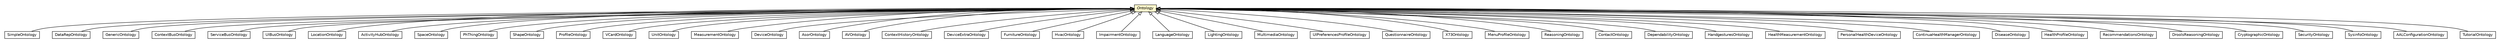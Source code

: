 #!/usr/local/bin/dot
#
# Class diagram 
# Generated by UMLGraph version R5_6-24-gf6e263 (http://www.umlgraph.org/)
#

digraph G {
	edge [fontname="Helvetica",fontsize=10,labelfontname="Helvetica",labelfontsize=10];
	node [fontname="Helvetica",fontsize=10,shape=plaintext];
	nodesep=0.25;
	ranksep=0.5;
	// org.universAAL.middleware.owl.SimpleOntology
	c6137665 [label=<<table title="org.universAAL.middleware.owl.SimpleOntology" border="0" cellborder="1" cellspacing="0" cellpadding="2" port="p" href="./SimpleOntology.html">
		<tr><td><table border="0" cellspacing="0" cellpadding="1">
<tr><td align="center" balign="center"> SimpleOntology </td></tr>
		</table></td></tr>
		</table>>, URL="./SimpleOntology.html", fontname="Helvetica", fontcolor="black", fontsize=10.0];
	// org.universAAL.middleware.owl.Ontology
	c6137667 [label=<<table title="org.universAAL.middleware.owl.Ontology" border="0" cellborder="1" cellspacing="0" cellpadding="2" port="p" bgcolor="lemonChiffon" href="./Ontology.html">
		<tr><td><table border="0" cellspacing="0" cellpadding="1">
<tr><td align="center" balign="center"><font face="Helvetica-Oblique"> Ontology </font></td></tr>
		</table></td></tr>
		</table>>, URL="./Ontology.html", fontname="Helvetica", fontcolor="black", fontsize=10.0];
	// org.universAAL.middleware.owl.DataRepOntology
	c6137675 [label=<<table title="org.universAAL.middleware.owl.DataRepOntology" border="0" cellborder="1" cellspacing="0" cellpadding="2" port="p" href="./DataRepOntology.html">
		<tr><td><table border="0" cellspacing="0" cellpadding="1">
<tr><td align="center" balign="center"> DataRepOntology </td></tr>
		</table></td></tr>
		</table>>, URL="./DataRepOntology.html", fontname="Helvetica", fontcolor="black", fontsize=10.0];
	// org.universAAL.middleware.owl.generic.GenericOntology
	c6137697 [label=<<table title="org.universAAL.middleware.owl.generic.GenericOntology" border="0" cellborder="1" cellspacing="0" cellpadding="2" port="p" href="./generic/GenericOntology.html">
		<tr><td><table border="0" cellspacing="0" cellpadding="1">
<tr><td align="center" balign="center"> GenericOntology </td></tr>
		</table></td></tr>
		</table>>, URL="./generic/GenericOntology.html", fontname="Helvetica", fontcolor="black", fontsize=10.0];
	// org.universAAL.middleware.context.owl.ContextBusOntology
	c6137983 [label=<<table title="org.universAAL.middleware.context.owl.ContextBusOntology" border="0" cellborder="1" cellspacing="0" cellpadding="2" port="p" href="../context/owl/ContextBusOntology.html">
		<tr><td><table border="0" cellspacing="0" cellpadding="1">
<tr><td align="center" balign="center"> ContextBusOntology </td></tr>
		</table></td></tr>
		</table>>, URL="../context/owl/ContextBusOntology.html", fontname="Helvetica", fontcolor="black", fontsize=10.0];
	// org.universAAL.middleware.service.owl.ServiceBusOntology
	c6138033 [label=<<table title="org.universAAL.middleware.service.owl.ServiceBusOntology" border="0" cellborder="1" cellspacing="0" cellpadding="2" port="p" href="../service/owl/ServiceBusOntology.html">
		<tr><td><table border="0" cellspacing="0" cellpadding="1">
<tr><td align="center" balign="center"> ServiceBusOntology </td></tr>
		</table></td></tr>
		</table>>, URL="../service/owl/ServiceBusOntology.html", fontname="Helvetica", fontcolor="black", fontsize=10.0];
	// org.universAAL.middleware.ui.owl.UIBusOntology
	c6138074 [label=<<table title="org.universAAL.middleware.ui.owl.UIBusOntology" border="0" cellborder="1" cellspacing="0" cellpadding="2" port="p" href="../ui/owl/UIBusOntology.html">
		<tr><td><table border="0" cellspacing="0" cellpadding="1">
<tr><td align="center" balign="center"> UIBusOntology </td></tr>
		</table></td></tr>
		</table>>, URL="../ui/owl/UIBusOntology.html", fontname="Helvetica", fontcolor="black", fontsize=10.0];
	// org.universAAL.ontology.location.LocationOntology
	c6138102 [label=<<table title="org.universAAL.ontology.location.LocationOntology" border="0" cellborder="1" cellspacing="0" cellpadding="2" port="p" href="../../ontology/location/LocationOntology.html">
		<tr><td><table border="0" cellspacing="0" cellpadding="1">
<tr><td align="center" balign="center"> LocationOntology </td></tr>
		</table></td></tr>
		</table>>, URL="../../ontology/location/LocationOntology.html", fontname="Helvetica", fontcolor="black", fontsize=10.0];
	// org.universAAL.ontology.ActivityHubOntology
	c6138180 [label=<<table title="org.universAAL.ontology.ActivityHubOntology" border="0" cellborder="1" cellspacing="0" cellpadding="2" port="p" href="../../ontology/ActivityHubOntology.html">
		<tr><td><table border="0" cellspacing="0" cellpadding="1">
<tr><td align="center" balign="center"> ActivityHubOntology </td></tr>
		</table></td></tr>
		</table>>, URL="../../ontology/ActivityHubOntology.html", fontname="Helvetica", fontcolor="black", fontsize=10.0];
	// org.universAAL.ontology.space.SpaceOntology
	c6138196 [label=<<table title="org.universAAL.ontology.space.SpaceOntology" border="0" cellborder="1" cellspacing="0" cellpadding="2" port="p" href="../../ontology/space/SpaceOntology.html">
		<tr><td><table border="0" cellspacing="0" cellpadding="1">
<tr><td align="center" balign="center"> SpaceOntology </td></tr>
		</table></td></tr>
		</table>>, URL="../../ontology/space/SpaceOntology.html", fontname="Helvetica", fontcolor="black", fontsize=10.0];
	// org.universAAL.ontology.phThing.PhThingOntology
	c6138200 [label=<<table title="org.universAAL.ontology.phThing.PhThingOntology" border="0" cellborder="1" cellspacing="0" cellpadding="2" port="p" href="../../ontology/phThing/PhThingOntology.html">
		<tr><td><table border="0" cellspacing="0" cellpadding="1">
<tr><td align="center" balign="center"> PhThingOntology </td></tr>
		</table></td></tr>
		</table>>, URL="../../ontology/phThing/PhThingOntology.html", fontname="Helvetica", fontcolor="black", fontsize=10.0];
	// org.universAAL.ontology.shape.ShapeOntology
	c6138214 [label=<<table title="org.universAAL.ontology.shape.ShapeOntology" border="0" cellborder="1" cellspacing="0" cellpadding="2" port="p" href="../../ontology/shape/ShapeOntology.html">
		<tr><td><table border="0" cellspacing="0" cellpadding="1">
<tr><td align="center" balign="center"> ShapeOntology </td></tr>
		</table></td></tr>
		</table>>, URL="../../ontology/shape/ShapeOntology.html", fontname="Helvetica", fontcolor="black", fontsize=10.0];
	// org.universAAL.ontology.profile.ProfileOntology
	c6138224 [label=<<table title="org.universAAL.ontology.profile.ProfileOntology" border="0" cellborder="1" cellspacing="0" cellpadding="2" port="p" href="../../ontology/profile/ProfileOntology.html">
		<tr><td><table border="0" cellspacing="0" cellpadding="1">
<tr><td align="center" balign="center"> ProfileOntology </td></tr>
		</table></td></tr>
		</table>>, URL="../../ontology/profile/ProfileOntology.html", fontname="Helvetica", fontcolor="black", fontsize=10.0];
	// org.universAAL.ontology.vcard.VCardOntology
	c6138255 [label=<<table title="org.universAAL.ontology.vcard.VCardOntology" border="0" cellborder="1" cellspacing="0" cellpadding="2" port="p" href="../../ontology/vcard/VCardOntology.html">
		<tr><td><table border="0" cellspacing="0" cellpadding="1">
<tr><td align="center" balign="center"> VCardOntology </td></tr>
		</table></td></tr>
		</table>>, URL="../../ontology/vcard/VCardOntology.html", fontname="Helvetica", fontcolor="black", fontsize=10.0];
	// org.universAAL.ontology.unit.UnitOntology
	c6138268 [label=<<table title="org.universAAL.ontology.unit.UnitOntology" border="0" cellborder="1" cellspacing="0" cellpadding="2" port="p" href="../../ontology/unit/UnitOntology.html">
		<tr><td><table border="0" cellspacing="0" cellpadding="1">
<tr><td align="center" balign="center"> UnitOntology </td></tr>
		</table></td></tr>
		</table>>, URL="../../ontology/unit/UnitOntology.html", fontname="Helvetica", fontcolor="black", fontsize=10.0];
	// org.universAAL.ontology.measurement.MeasurementOntology
	c6138280 [label=<<table title="org.universAAL.ontology.measurement.MeasurementOntology" border="0" cellborder="1" cellspacing="0" cellpadding="2" port="p" href="../../ontology/measurement/MeasurementOntology.html">
		<tr><td><table border="0" cellspacing="0" cellpadding="1">
<tr><td align="center" balign="center"> MeasurementOntology </td></tr>
		</table></td></tr>
		</table>>, URL="../../ontology/measurement/MeasurementOntology.html", fontname="Helvetica", fontcolor="black", fontsize=10.0];
	// org.universAAL.ontology.device.DeviceOntology
	c6138340 [label=<<table title="org.universAAL.ontology.device.DeviceOntology" border="0" cellborder="1" cellspacing="0" cellpadding="2" port="p" href="../../ontology/device/DeviceOntology.html">
		<tr><td><table border="0" cellspacing="0" cellpadding="1">
<tr><td align="center" balign="center"> DeviceOntology </td></tr>
		</table></td></tr>
		</table>>, URL="../../ontology/device/DeviceOntology.html", fontname="Helvetica", fontcolor="black", fontsize=10.0];
	// org.universAAL.ontology.asor.AsorOntology
	c6138436 [label=<<table title="org.universAAL.ontology.asor.AsorOntology" border="0" cellborder="1" cellspacing="0" cellpadding="2" port="p" href="../../ontology/asor/AsorOntology.html">
		<tr><td><table border="0" cellspacing="0" cellpadding="1">
<tr><td align="center" balign="center"> AsorOntology </td></tr>
		</table></td></tr>
		</table>>, URL="../../ontology/asor/AsorOntology.html", fontname="Helvetica", fontcolor="black", fontsize=10.0];
	// org.universAAL.ontology.av.AVOntology
	c6138440 [label=<<table title="org.universAAL.ontology.av.AVOntology" border="0" cellborder="1" cellspacing="0" cellpadding="2" port="p" href="../../ontology/av/AVOntology.html">
		<tr><td><table border="0" cellspacing="0" cellpadding="1">
<tr><td align="center" balign="center"> AVOntology </td></tr>
		</table></td></tr>
		</table>>, URL="../../ontology/av/AVOntology.html", fontname="Helvetica", fontcolor="black", fontsize=10.0];
	// org.universAAL.ontology.che.ContextHistoryOntology
	c6138456 [label=<<table title="org.universAAL.ontology.che.ContextHistoryOntology" border="0" cellborder="1" cellspacing="0" cellpadding="2" port="p" href="../../ontology/che/ContextHistoryOntology.html">
		<tr><td><table border="0" cellspacing="0" cellpadding="1">
<tr><td align="center" balign="center"> ContextHistoryOntology </td></tr>
		</table></td></tr>
		</table>>, URL="../../ontology/che/ContextHistoryOntology.html", fontname="Helvetica", fontcolor="black", fontsize=10.0];
	// org.universAAL.ontology.device.home.DeviceExtraOntology
	c6138458 [label=<<table title="org.universAAL.ontology.device.home.DeviceExtraOntology" border="0" cellborder="1" cellspacing="0" cellpadding="2" port="p" href="../../ontology/device/home/DeviceExtraOntology.html">
		<tr><td><table border="0" cellspacing="0" cellpadding="1">
<tr><td align="center" balign="center"> DeviceExtraOntology </td></tr>
		</table></td></tr>
		</table>>, URL="../../ontology/device/home/DeviceExtraOntology.html", fontname="Helvetica", fontcolor="black", fontsize=10.0];
	// org.universAAL.ontology.furniture.FurnitureOntology
	c6138464 [label=<<table title="org.universAAL.ontology.furniture.FurnitureOntology" border="0" cellborder="1" cellspacing="0" cellpadding="2" port="p" href="../../ontology/furniture/FurnitureOntology.html">
		<tr><td><table border="0" cellspacing="0" cellpadding="1">
<tr><td align="center" balign="center"> FurnitureOntology </td></tr>
		</table></td></tr>
		</table>>, URL="../../ontology/furniture/FurnitureOntology.html", fontname="Helvetica", fontcolor="black", fontsize=10.0];
	// org.universAAL.ontology.hvac.HvacOntology
	c6138472 [label=<<table title="org.universAAL.ontology.hvac.HvacOntology" border="0" cellborder="1" cellspacing="0" cellpadding="2" port="p" href="../../ontology/hvac/HvacOntology.html">
		<tr><td><table border="0" cellspacing="0" cellpadding="1">
<tr><td align="center" balign="center"> HvacOntology </td></tr>
		</table></td></tr>
		</table>>, URL="../../ontology/hvac/HvacOntology.html", fontname="Helvetica", fontcolor="black", fontsize=10.0];
	// org.universAAL.ontology.impairment.ImpairmentOntology
	c6138485 [label=<<table title="org.universAAL.ontology.impairment.ImpairmentOntology" border="0" cellborder="1" cellspacing="0" cellpadding="2" port="p" href="../../ontology/impairment/ImpairmentOntology.html">
		<tr><td><table border="0" cellspacing="0" cellpadding="1">
<tr><td align="center" balign="center"> ImpairmentOntology </td></tr>
		</table></td></tr>
		</table>>, URL="../../ontology/impairment/ImpairmentOntology.html", fontname="Helvetica", fontcolor="black", fontsize=10.0];
	// org.universAAL.ontology.language.LanguageOntology
	c6138489 [label=<<table title="org.universAAL.ontology.language.LanguageOntology" border="0" cellborder="1" cellspacing="0" cellpadding="2" port="p" href="../../ontology/language/LanguageOntology.html">
		<tr><td><table border="0" cellspacing="0" cellpadding="1">
<tr><td align="center" balign="center"> LanguageOntology </td></tr>
		</table></td></tr>
		</table>>, URL="../../ontology/language/LanguageOntology.html", fontname="Helvetica", fontcolor="black", fontsize=10.0];
	// org.universAAL.ontology.lighting.LightingOntology
	c6138500 [label=<<table title="org.universAAL.ontology.lighting.LightingOntology" border="0" cellborder="1" cellspacing="0" cellpadding="2" port="p" href="../../ontology/lighting/LightingOntology.html">
		<tr><td><table border="0" cellspacing="0" cellpadding="1">
<tr><td align="center" balign="center"> LightingOntology </td></tr>
		</table></td></tr>
		</table>>, URL="../../ontology/lighting/LightingOntology.html", fontname="Helvetica", fontcolor="black", fontsize=10.0];
	// org.universAAL.ontology.multimedia.MultimediaOntology
	c6138506 [label=<<table title="org.universAAL.ontology.multimedia.MultimediaOntology" border="0" cellborder="1" cellspacing="0" cellpadding="2" port="p" href="../../ontology/multimedia/MultimediaOntology.html">
		<tr><td><table border="0" cellspacing="0" cellpadding="1">
<tr><td align="center" balign="center"> MultimediaOntology </td></tr>
		</table></td></tr>
		</table>>, URL="../../ontology/multimedia/MultimediaOntology.html", fontname="Helvetica", fontcolor="black", fontsize=10.0];
	// org.universAAL.ontology.ui.preferences.UIPreferencesProfileOntology
	c6138522 [label=<<table title="org.universAAL.ontology.ui.preferences.UIPreferencesProfileOntology" border="0" cellborder="1" cellspacing="0" cellpadding="2" port="p" href="../../ontology/ui/preferences/UIPreferencesProfileOntology.html">
		<tr><td><table border="0" cellspacing="0" cellpadding="1">
<tr><td align="center" balign="center"> UIPreferencesProfileOntology </td></tr>
		</table></td></tr>
		</table>>, URL="../../ontology/ui/preferences/UIPreferencesProfileOntology.html", fontname="Helvetica", fontcolor="black", fontsize=10.0];
	// org.universAAL.ontology.questionnaire.QuestionnaireOntology
	c6138530 [label=<<table title="org.universAAL.ontology.questionnaire.QuestionnaireOntology" border="0" cellborder="1" cellspacing="0" cellpadding="2" port="p" href="../../ontology/questionnaire/QuestionnaireOntology.html">
		<tr><td><table border="0" cellspacing="0" cellpadding="1">
<tr><td align="center" balign="center"> QuestionnaireOntology </td></tr>
		</table></td></tr>
		</table>>, URL="../../ontology/questionnaire/QuestionnaireOntology.html", fontname="Helvetica", fontcolor="black", fontsize=10.0];
	// org.universAAL.ontology.X73.X73Ontology
	c6138542 [label=<<table title="org.universAAL.ontology.X73.X73Ontology" border="0" cellborder="1" cellspacing="0" cellpadding="2" port="p" href="../../ontology/X73/X73Ontology.html">
		<tr><td><table border="0" cellspacing="0" cellpadding="1">
<tr><td align="center" balign="center"> X73Ontology </td></tr>
		</table></td></tr>
		</table>>, URL="../../ontology/X73/X73Ontology.html", fontname="Helvetica", fontcolor="black", fontsize=10.0];
	// org.universAAL.ontology.profile.ui.mainmenu.MenuProfileOntology
	c6138553 [label=<<table title="org.universAAL.ontology.profile.ui.mainmenu.MenuProfileOntology" border="0" cellborder="1" cellspacing="0" cellpadding="2" port="p" href="../../ontology/profile/ui/mainmenu/MenuProfileOntology.html">
		<tr><td><table border="0" cellspacing="0" cellpadding="1">
<tr><td align="center" balign="center"> MenuProfileOntology </td></tr>
		</table></td></tr>
		</table>>, URL="../../ontology/profile/ui/mainmenu/MenuProfileOntology.html", fontname="Helvetica", fontcolor="black", fontsize=10.0];
	// org.universAAL.ontology.reasoner.ReasoningOntology
	c6138558 [label=<<table title="org.universAAL.ontology.reasoner.ReasoningOntology" border="0" cellborder="1" cellspacing="0" cellpadding="2" port="p" href="../../ontology/reasoner/ReasoningOntology.html">
		<tr><td><table border="0" cellspacing="0" cellpadding="1">
<tr><td align="center" balign="center"> ReasoningOntology </td></tr>
		</table></td></tr>
		</table>>, URL="../../ontology/reasoner/ReasoningOntology.html", fontname="Helvetica", fontcolor="black", fontsize=10.0];
	// org.universAAL.ontology.profile.contact.ContactOntology
	c6138563 [label=<<table title="org.universAAL.ontology.profile.contact.ContactOntology" border="0" cellborder="1" cellspacing="0" cellpadding="2" port="p" href="../../ontology/profile/contact/ContactOntology.html">
		<tr><td><table border="0" cellspacing="0" cellpadding="1">
<tr><td align="center" balign="center"> ContactOntology </td></tr>
		</table></td></tr>
		</table>>, URL="../../ontology/profile/contact/ContactOntology.html", fontname="Helvetica", fontcolor="black", fontsize=10.0];
	// org.universAAL.ontology.dependability.DependabilityOntology
	c6138569 [label=<<table title="org.universAAL.ontology.dependability.DependabilityOntology" border="0" cellborder="1" cellspacing="0" cellpadding="2" port="p" href="../../ontology/dependability/DependabilityOntology.html">
		<tr><td><table border="0" cellspacing="0" cellpadding="1">
<tr><td align="center" balign="center"> DependabilityOntology </td></tr>
		</table></td></tr>
		</table>>, URL="../../ontology/dependability/DependabilityOntology.html", fontname="Helvetica", fontcolor="black", fontsize=10.0];
	// org.universAAL.ontology.handgestures.HandgesturesOntology
	c6138597 [label=<<table title="org.universAAL.ontology.handgestures.HandgesturesOntology" border="0" cellborder="1" cellspacing="0" cellpadding="2" port="p" href="../../ontology/handgestures/HandgesturesOntology.html">
		<tr><td><table border="0" cellspacing="0" cellpadding="1">
<tr><td align="center" balign="center"> HandgesturesOntology </td></tr>
		</table></td></tr>
		</table>>, URL="../../ontology/handgestures/HandgesturesOntology.html", fontname="Helvetica", fontcolor="black", fontsize=10.0];
	// org.universAAL.ontology.healthmeasurement.owl.HealthMeasurementOntology
	c6138601 [label=<<table title="org.universAAL.ontology.healthmeasurement.owl.HealthMeasurementOntology" border="0" cellborder="1" cellspacing="0" cellpadding="2" port="p" href="../../ontology/healthmeasurement/owl/HealthMeasurementOntology.html">
		<tr><td><table border="0" cellspacing="0" cellpadding="1">
<tr><td align="center" balign="center"> HealthMeasurementOntology </td></tr>
		</table></td></tr>
		</table>>, URL="../../ontology/healthmeasurement/owl/HealthMeasurementOntology.html", fontname="Helvetica", fontcolor="black", fontsize=10.0];
	// org.universAAL.ontology.personalhealthdevice.PersonalHealthDeviceOntology
	c6138612 [label=<<table title="org.universAAL.ontology.personalhealthdevice.PersonalHealthDeviceOntology" border="0" cellborder="1" cellspacing="0" cellpadding="2" port="p" href="../../ontology/personalhealthdevice/PersonalHealthDeviceOntology.html">
		<tr><td><table border="0" cellspacing="0" cellpadding="1">
<tr><td align="center" balign="center"> PersonalHealthDeviceOntology </td></tr>
		</table></td></tr>
		</table>>, URL="../../ontology/personalhealthdevice/PersonalHealthDeviceOntology.html", fontname="Helvetica", fontcolor="black", fontsize=10.0];
	// org.universAAL.ontology.continua.ContinuaHealthManagerOntology
	c6138613 [label=<<table title="org.universAAL.ontology.continua.ContinuaHealthManagerOntology" border="0" cellborder="1" cellspacing="0" cellpadding="2" port="p" href="../../ontology/continua/ContinuaHealthManagerOntology.html">
		<tr><td><table border="0" cellspacing="0" cellpadding="1">
<tr><td align="center" balign="center"> ContinuaHealthManagerOntology </td></tr>
		</table></td></tr>
		</table>>, URL="../../ontology/continua/ContinuaHealthManagerOntology.html", fontname="Helvetica", fontcolor="black", fontsize=10.0];
	// org.universAAL.ontology.disease.owl.DiseaseOntology
	c6138619 [label=<<table title="org.universAAL.ontology.disease.owl.DiseaseOntology" border="0" cellborder="1" cellspacing="0" cellpadding="2" port="p" href="../../ontology/disease/owl/DiseaseOntology.html">
		<tr><td><table border="0" cellspacing="0" cellpadding="1">
<tr><td align="center" balign="center"> DiseaseOntology </td></tr>
		</table></td></tr>
		</table>>, URL="../../ontology/disease/owl/DiseaseOntology.html", fontname="Helvetica", fontcolor="black", fontsize=10.0];
	// org.universAAL.ontology.health.owl.HealthProfileOntology
	c6138658 [label=<<table title="org.universAAL.ontology.health.owl.HealthProfileOntology" border="0" cellborder="1" cellspacing="0" cellpadding="2" port="p" href="../../ontology/health/owl/HealthProfileOntology.html">
		<tr><td><table border="0" cellspacing="0" cellpadding="1">
<tr><td align="center" balign="center"> HealthProfileOntology </td></tr>
		</table></td></tr>
		</table>>, URL="../../ontology/health/owl/HealthProfileOntology.html", fontname="Helvetica", fontcolor="black", fontsize=10.0];
	// org.universAAL.ontology.recommendations.RecommendationsOntology
	c6138676 [label=<<table title="org.universAAL.ontology.recommendations.RecommendationsOntology" border="0" cellborder="1" cellspacing="0" cellpadding="2" port="p" href="../../ontology/recommendations/RecommendationsOntology.html">
		<tr><td><table border="0" cellspacing="0" cellpadding="1">
<tr><td align="center" balign="center"> RecommendationsOntology </td></tr>
		</table></td></tr>
		</table>>, URL="../../ontology/recommendations/RecommendationsOntology.html", fontname="Helvetica", fontcolor="black", fontsize=10.0];
	// org.universAAL.ontology.drools.DroolsReasoningOntology
	c6138688 [label=<<table title="org.universAAL.ontology.drools.DroolsReasoningOntology" border="0" cellborder="1" cellspacing="0" cellpadding="2" port="p" href="../../ontology/drools/DroolsReasoningOntology.html">
		<tr><td><table border="0" cellspacing="0" cellpadding="1">
<tr><td align="center" balign="center"> DroolsReasoningOntology </td></tr>
		</table></td></tr>
		</table>>, URL="../../ontology/drools/DroolsReasoningOntology.html", fontname="Helvetica", fontcolor="black", fontsize=10.0];
	// org.universAAL.ontology.cryptographic.CryptographicOntology
	c6138709 [label=<<table title="org.universAAL.ontology.cryptographic.CryptographicOntology" border="0" cellborder="1" cellspacing="0" cellpadding="2" port="p" href="../../ontology/cryptographic/CryptographicOntology.html">
		<tr><td><table border="0" cellspacing="0" cellpadding="1">
<tr><td align="center" balign="center"> CryptographicOntology </td></tr>
		</table></td></tr>
		</table>>, URL="../../ontology/cryptographic/CryptographicOntology.html", fontname="Helvetica", fontcolor="black", fontsize=10.0];
	// org.universAAL.ontology.security.SecurityOntology
	c6138731 [label=<<table title="org.universAAL.ontology.security.SecurityOntology" border="0" cellborder="1" cellspacing="0" cellpadding="2" port="p" href="../../ontology/security/SecurityOntology.html">
		<tr><td><table border="0" cellspacing="0" cellpadding="1">
<tr><td align="center" balign="center"> SecurityOntology </td></tr>
		</table></td></tr>
		</table>>, URL="../../ontology/security/SecurityOntology.html", fontname="Helvetica", fontcolor="black", fontsize=10.0];
	// org.universAAL.ontology.sysinfo.SysinfoOntology
	c6138753 [label=<<table title="org.universAAL.ontology.sysinfo.SysinfoOntology" border="0" cellborder="1" cellspacing="0" cellpadding="2" port="p" href="../../ontology/sysinfo/SysinfoOntology.html">
		<tr><td><table border="0" cellspacing="0" cellpadding="1">
<tr><td align="center" balign="center"> SysinfoOntology </td></tr>
		</table></td></tr>
		</table>>, URL="../../ontology/sysinfo/SysinfoOntology.html", fontname="Helvetica", fontcolor="black", fontsize=10.0];
	// org.universAAL.middleware.managers.configuration.core.owl.AALConfigurationOntology
	c6138783 [label=<<table title="org.universAAL.middleware.managers.configuration.core.owl.AALConfigurationOntology" border="0" cellborder="1" cellspacing="0" cellpadding="2" port="p" href="../managers/configuration/core/owl/AALConfigurationOntology.html">
		<tr><td><table border="0" cellspacing="0" cellpadding="1">
<tr><td align="center" balign="center"> AALConfigurationOntology </td></tr>
		</table></td></tr>
		</table>>, URL="../managers/configuration/core/owl/AALConfigurationOntology.html", fontname="Helvetica", fontcolor="black", fontsize=10.0];
	// org.universAAL.ontology.tutorial.TutorialOntology
	c6139999 [label=<<table title="org.universAAL.ontology.tutorial.TutorialOntology" border="0" cellborder="1" cellspacing="0" cellpadding="2" port="p" href="../../ontology/tutorial/TutorialOntology.html">
		<tr><td><table border="0" cellspacing="0" cellpadding="1">
<tr><td align="center" balign="center"> TutorialOntology </td></tr>
		</table></td></tr>
		</table>>, URL="../../ontology/tutorial/TutorialOntology.html", fontname="Helvetica", fontcolor="black", fontsize=10.0];
	//org.universAAL.middleware.owl.SimpleOntology extends org.universAAL.middleware.owl.Ontology
	c6137667:p -> c6137665:p [dir=back,arrowtail=empty];
	//org.universAAL.middleware.owl.DataRepOntology extends org.universAAL.middleware.owl.Ontology
	c6137667:p -> c6137675:p [dir=back,arrowtail=empty];
	//org.universAAL.middleware.owl.generic.GenericOntology extends org.universAAL.middleware.owl.Ontology
	c6137667:p -> c6137697:p [dir=back,arrowtail=empty];
	//org.universAAL.middleware.context.owl.ContextBusOntology extends org.universAAL.middleware.owl.Ontology
	c6137667:p -> c6137983:p [dir=back,arrowtail=empty];
	//org.universAAL.middleware.service.owl.ServiceBusOntology extends org.universAAL.middleware.owl.Ontology
	c6137667:p -> c6138033:p [dir=back,arrowtail=empty];
	//org.universAAL.middleware.ui.owl.UIBusOntology extends org.universAAL.middleware.owl.Ontology
	c6137667:p -> c6138074:p [dir=back,arrowtail=empty];
	//org.universAAL.ontology.location.LocationOntology extends org.universAAL.middleware.owl.Ontology
	c6137667:p -> c6138102:p [dir=back,arrowtail=empty];
	//org.universAAL.ontology.ActivityHubOntology extends org.universAAL.middleware.owl.Ontology
	c6137667:p -> c6138180:p [dir=back,arrowtail=empty];
	//org.universAAL.ontology.space.SpaceOntology extends org.universAAL.middleware.owl.Ontology
	c6137667:p -> c6138196:p [dir=back,arrowtail=empty];
	//org.universAAL.ontology.phThing.PhThingOntology extends org.universAAL.middleware.owl.Ontology
	c6137667:p -> c6138200:p [dir=back,arrowtail=empty];
	//org.universAAL.ontology.shape.ShapeOntology extends org.universAAL.middleware.owl.Ontology
	c6137667:p -> c6138214:p [dir=back,arrowtail=empty];
	//org.universAAL.ontology.profile.ProfileOntology extends org.universAAL.middleware.owl.Ontology
	c6137667:p -> c6138224:p [dir=back,arrowtail=empty];
	//org.universAAL.ontology.vcard.VCardOntology extends org.universAAL.middleware.owl.Ontology
	c6137667:p -> c6138255:p [dir=back,arrowtail=empty];
	//org.universAAL.ontology.unit.UnitOntology extends org.universAAL.middleware.owl.Ontology
	c6137667:p -> c6138268:p [dir=back,arrowtail=empty];
	//org.universAAL.ontology.measurement.MeasurementOntology extends org.universAAL.middleware.owl.Ontology
	c6137667:p -> c6138280:p [dir=back,arrowtail=empty];
	//org.universAAL.ontology.device.DeviceOntology extends org.universAAL.middleware.owl.Ontology
	c6137667:p -> c6138340:p [dir=back,arrowtail=empty];
	//org.universAAL.ontology.asor.AsorOntology extends org.universAAL.middleware.owl.Ontology
	c6137667:p -> c6138436:p [dir=back,arrowtail=empty];
	//org.universAAL.ontology.av.AVOntology extends org.universAAL.middleware.owl.Ontology
	c6137667:p -> c6138440:p [dir=back,arrowtail=empty];
	//org.universAAL.ontology.che.ContextHistoryOntology extends org.universAAL.middleware.owl.Ontology
	c6137667:p -> c6138456:p [dir=back,arrowtail=empty];
	//org.universAAL.ontology.device.home.DeviceExtraOntology extends org.universAAL.middleware.owl.Ontology
	c6137667:p -> c6138458:p [dir=back,arrowtail=empty];
	//org.universAAL.ontology.furniture.FurnitureOntology extends org.universAAL.middleware.owl.Ontology
	c6137667:p -> c6138464:p [dir=back,arrowtail=empty];
	//org.universAAL.ontology.hvac.HvacOntology extends org.universAAL.middleware.owl.Ontology
	c6137667:p -> c6138472:p [dir=back,arrowtail=empty];
	//org.universAAL.ontology.impairment.ImpairmentOntology extends org.universAAL.middleware.owl.Ontology
	c6137667:p -> c6138485:p [dir=back,arrowtail=empty];
	//org.universAAL.ontology.language.LanguageOntology extends org.universAAL.middleware.owl.Ontology
	c6137667:p -> c6138489:p [dir=back,arrowtail=empty];
	//org.universAAL.ontology.lighting.LightingOntology extends org.universAAL.middleware.owl.Ontology
	c6137667:p -> c6138500:p [dir=back,arrowtail=empty];
	//org.universAAL.ontology.multimedia.MultimediaOntology extends org.universAAL.middleware.owl.Ontology
	c6137667:p -> c6138506:p [dir=back,arrowtail=empty];
	//org.universAAL.ontology.ui.preferences.UIPreferencesProfileOntology extends org.universAAL.middleware.owl.Ontology
	c6137667:p -> c6138522:p [dir=back,arrowtail=empty];
	//org.universAAL.ontology.questionnaire.QuestionnaireOntology extends org.universAAL.middleware.owl.Ontology
	c6137667:p -> c6138530:p [dir=back,arrowtail=empty];
	//org.universAAL.ontology.X73.X73Ontology extends org.universAAL.middleware.owl.Ontology
	c6137667:p -> c6138542:p [dir=back,arrowtail=empty];
	//org.universAAL.ontology.profile.ui.mainmenu.MenuProfileOntology extends org.universAAL.middleware.owl.Ontology
	c6137667:p -> c6138553:p [dir=back,arrowtail=empty];
	//org.universAAL.ontology.reasoner.ReasoningOntology extends org.universAAL.middleware.owl.Ontology
	c6137667:p -> c6138558:p [dir=back,arrowtail=empty];
	//org.universAAL.ontology.profile.contact.ContactOntology extends org.universAAL.middleware.owl.Ontology
	c6137667:p -> c6138563:p [dir=back,arrowtail=empty];
	//org.universAAL.ontology.dependability.DependabilityOntology extends org.universAAL.middleware.owl.Ontology
	c6137667:p -> c6138569:p [dir=back,arrowtail=empty];
	//org.universAAL.ontology.handgestures.HandgesturesOntology extends org.universAAL.middleware.owl.Ontology
	c6137667:p -> c6138597:p [dir=back,arrowtail=empty];
	//org.universAAL.ontology.healthmeasurement.owl.HealthMeasurementOntology extends org.universAAL.middleware.owl.Ontology
	c6137667:p -> c6138601:p [dir=back,arrowtail=empty];
	//org.universAAL.ontology.personalhealthdevice.PersonalHealthDeviceOntology extends org.universAAL.middleware.owl.Ontology
	c6137667:p -> c6138612:p [dir=back,arrowtail=empty];
	//org.universAAL.ontology.continua.ContinuaHealthManagerOntology extends org.universAAL.middleware.owl.Ontology
	c6137667:p -> c6138613:p [dir=back,arrowtail=empty];
	//org.universAAL.ontology.disease.owl.DiseaseOntology extends org.universAAL.middleware.owl.Ontology
	c6137667:p -> c6138619:p [dir=back,arrowtail=empty];
	//org.universAAL.ontology.health.owl.HealthProfileOntology extends org.universAAL.middleware.owl.Ontology
	c6137667:p -> c6138658:p [dir=back,arrowtail=empty];
	//org.universAAL.ontology.recommendations.RecommendationsOntology extends org.universAAL.middleware.owl.Ontology
	c6137667:p -> c6138676:p [dir=back,arrowtail=empty];
	//org.universAAL.ontology.drools.DroolsReasoningOntology extends org.universAAL.middleware.owl.Ontology
	c6137667:p -> c6138688:p [dir=back,arrowtail=empty];
	//org.universAAL.ontology.cryptographic.CryptographicOntology extends org.universAAL.middleware.owl.Ontology
	c6137667:p -> c6138709:p [dir=back,arrowtail=empty];
	//org.universAAL.ontology.security.SecurityOntology extends org.universAAL.middleware.owl.Ontology
	c6137667:p -> c6138731:p [dir=back,arrowtail=empty];
	//org.universAAL.ontology.sysinfo.SysinfoOntology extends org.universAAL.middleware.owl.Ontology
	c6137667:p -> c6138753:p [dir=back,arrowtail=empty];
	//org.universAAL.middleware.managers.configuration.core.owl.AALConfigurationOntology extends org.universAAL.middleware.owl.Ontology
	c6137667:p -> c6138783:p [dir=back,arrowtail=empty];
	//org.universAAL.ontology.tutorial.TutorialOntology extends org.universAAL.middleware.owl.Ontology
	c6137667:p -> c6139999:p [dir=back,arrowtail=empty];
}

